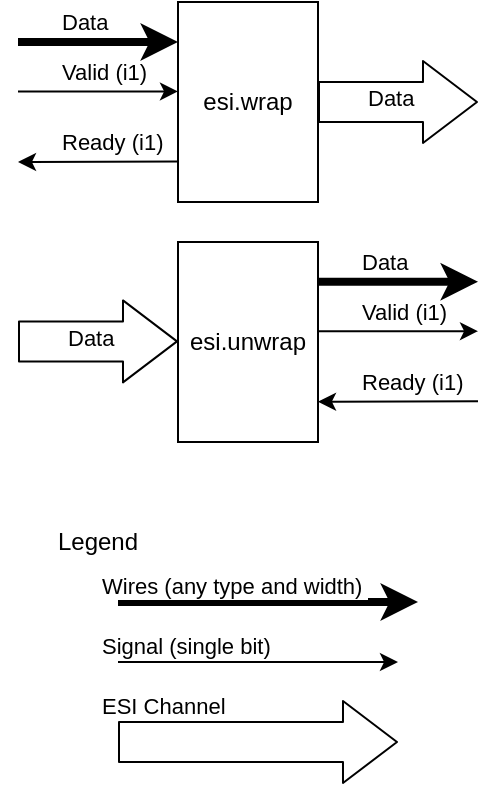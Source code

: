<mxfile version="14.1.8" type="device"><diagram id="IQtz-ZUCTXhNgKeCLi-p" name="Basics"><mxGraphModel dx="1106" dy="1082" grid="1" gridSize="10" guides="1" tooltips="1" connect="1" arrows="1" fold="1" page="1" pageScale="1" pageWidth="850" pageHeight="1100" math="0" shadow="0"><root><mxCell id="0"/><mxCell id="1" parent="0"/><mxCell id="qHZOZdl2SnKAGF8QLr5f-22" value="" style="group" vertex="1" connectable="0" parent="1"><mxGeometry x="610" y="920" width="180" height="110" as="geometry"/></mxCell><mxCell id="qHZOZdl2SnKAGF8QLr5f-15" value="" style="endArrow=classic;html=1;strokeWidth=4;align=center;" edge="1" parent="qHZOZdl2SnKAGF8QLr5f-22"><mxGeometry width="50" height="50" relative="1" as="geometry"><mxPoint x="30" y="40" as="sourcePoint"/><mxPoint x="180" y="40" as="targetPoint"/><Array as="points"/></mxGeometry></mxCell><mxCell id="qHZOZdl2SnKAGF8QLr5f-16" value="Wires (any type and width)&amp;nbsp;" style="edgeLabel;html=1;align=left;verticalAlign=bottom;resizable=0;points=[];labelPosition=right;verticalLabelPosition=top;" vertex="1" connectable="0" parent="qHZOZdl2SnKAGF8QLr5f-15"><mxGeometry x="0.686" y="3" relative="1" as="geometry"><mxPoint x="-136.29" y="3" as="offset"/></mxGeometry></mxCell><mxCell id="qHZOZdl2SnKAGF8QLr5f-17" value="" style="endArrow=classic;html=1;fontStyle=1;" edge="1" parent="qHZOZdl2SnKAGF8QLr5f-22"><mxGeometry width="50" height="50" relative="1" as="geometry"><mxPoint x="30" y="70" as="sourcePoint"/><mxPoint x="170" y="70" as="targetPoint"/><Array as="points"/></mxGeometry></mxCell><mxCell id="qHZOZdl2SnKAGF8QLr5f-18" value="Signal (single bit)" style="edgeLabel;html=1;align=left;verticalAlign=bottom;resizable=0;points=[];horizontal=1;labelPosition=right;verticalLabelPosition=top;" vertex="1" connectable="0" parent="qHZOZdl2SnKAGF8QLr5f-17"><mxGeometry x="0.657" y="1" relative="1" as="geometry"><mxPoint x="-126" y="1" as="offset"/></mxGeometry></mxCell><mxCell id="qHZOZdl2SnKAGF8QLr5f-19" value="Legend" style="text;html=1;strokeColor=none;fillColor=none;align=center;verticalAlign=middle;whiteSpace=wrap;rounded=0;" vertex="1" parent="qHZOZdl2SnKAGF8QLr5f-22"><mxGeometry width="40" height="20" as="geometry"/></mxCell><mxCell id="qHZOZdl2SnKAGF8QLr5f-20" value="" style="shape=flexArrow;endArrow=classic;html=1;strokeWidth=1;width=20;endSize=8.669;" edge="1" parent="qHZOZdl2SnKAGF8QLr5f-22"><mxGeometry width="50" height="50" relative="1" as="geometry"><mxPoint x="30" y="110" as="sourcePoint"/><mxPoint x="170" y="110" as="targetPoint"/><Array as="points"/></mxGeometry></mxCell><mxCell id="qHZOZdl2SnKAGF8QLr5f-21" value="ESI Channel" style="edgeLabel;html=1;align=left;verticalAlign=bottom;resizable=0;points=[];labelPosition=center;verticalLabelPosition=top;" vertex="1" connectable="0" parent="qHZOZdl2SnKAGF8QLr5f-20"><mxGeometry x="-0.424" y="2" relative="1" as="geometry"><mxPoint x="-50.57" y="-8" as="offset"/></mxGeometry></mxCell><mxCell id="qHZOZdl2SnKAGF8QLr5f-23" value="" style="group" vertex="1" connectable="0" parent="1"><mxGeometry x="590" y="660" width="230" height="100" as="geometry"/></mxCell><mxCell id="qHZOZdl2SnKAGF8QLr5f-1" value="esi.wrap" style="rounded=0;whiteSpace=wrap;html=1;" vertex="1" parent="qHZOZdl2SnKAGF8QLr5f-23"><mxGeometry x="80" width="70" height="100" as="geometry"/></mxCell><mxCell id="qHZOZdl2SnKAGF8QLr5f-2" value="" style="endArrow=classic;html=1;fontStyle=1" edge="1" parent="qHZOZdl2SnKAGF8QLr5f-23"><mxGeometry width="50" height="50" relative="1" as="geometry"><mxPoint y="44.71" as="sourcePoint"/><mxPoint x="80" y="44.71" as="targetPoint"/><Array as="points"/></mxGeometry></mxCell><mxCell id="qHZOZdl2SnKAGF8QLr5f-11" value="Valid (i1)" style="edgeLabel;html=1;align=left;verticalAlign=middle;resizable=0;points=[];" vertex="1" connectable="0" parent="qHZOZdl2SnKAGF8QLr5f-2"><mxGeometry x="0.657" y="1" relative="1" as="geometry"><mxPoint x="-46.29" y="-8.71" as="offset"/></mxGeometry></mxCell><mxCell id="qHZOZdl2SnKAGF8QLr5f-3" value="" style="endArrow=classic;html=1;strokeWidth=4;" edge="1" parent="qHZOZdl2SnKAGF8QLr5f-23"><mxGeometry width="50" height="50" relative="1" as="geometry"><mxPoint y="20.0" as="sourcePoint"/><mxPoint x="80" y="20.0" as="targetPoint"/><Array as="points"/></mxGeometry></mxCell><mxCell id="qHZOZdl2SnKAGF8QLr5f-10" value="Data" style="edgeLabel;html=1;align=left;verticalAlign=middle;resizable=0;points=[];" vertex="1" connectable="0" parent="qHZOZdl2SnKAGF8QLr5f-3"><mxGeometry x="0.686" y="3" relative="1" as="geometry"><mxPoint x="-47.43" y="-7" as="offset"/></mxGeometry></mxCell><mxCell id="qHZOZdl2SnKAGF8QLr5f-4" value="" style="endArrow=classic;html=1;" edge="1" parent="qHZOZdl2SnKAGF8QLr5f-23"><mxGeometry width="50" height="50" relative="1" as="geometry"><mxPoint x="80" y="79.71" as="sourcePoint"/><mxPoint y="80" as="targetPoint"/><Array as="points"/></mxGeometry></mxCell><mxCell id="qHZOZdl2SnKAGF8QLr5f-12" value="Ready (i1)" style="edgeLabel;html=1;align=left;verticalAlign=middle;resizable=0;points=[];" vertex="1" connectable="0" parent="qHZOZdl2SnKAGF8QLr5f-4"><mxGeometry x="0.757" y="-1" relative="1" as="geometry"><mxPoint x="10.29" y="-8.96" as="offset"/></mxGeometry></mxCell><mxCell id="qHZOZdl2SnKAGF8QLr5f-8" value="" style="shape=flexArrow;endArrow=classic;html=1;strokeWidth=1;width=20;exitX=1;exitY=0.5;exitDx=0;exitDy=0;endSize=8.669;" edge="1" parent="qHZOZdl2SnKAGF8QLr5f-23" source="qHZOZdl2SnKAGF8QLr5f-1"><mxGeometry width="50" height="50" relative="1" as="geometry"><mxPoint x="160" y="49" as="sourcePoint"/><mxPoint x="230" y="50" as="targetPoint"/><Array as="points"/></mxGeometry></mxCell><mxCell id="qHZOZdl2SnKAGF8QLr5f-13" value="Data" style="edgeLabel;html=1;align=left;verticalAlign=middle;resizable=0;points=[];" vertex="1" connectable="0" parent="qHZOZdl2SnKAGF8QLr5f-8"><mxGeometry x="-0.424" y="2" relative="1" as="geometry"><mxPoint as="offset"/></mxGeometry></mxCell><mxCell id="qHZOZdl2SnKAGF8QLr5f-34" value="" style="group" vertex="1" connectable="0" parent="1"><mxGeometry x="590" y="780" width="230" height="100" as="geometry"/></mxCell><mxCell id="qHZOZdl2SnKAGF8QLr5f-25" value="esi.unwrap" style="rounded=0;whiteSpace=wrap;html=1;" vertex="1" parent="qHZOZdl2SnKAGF8QLr5f-34"><mxGeometry x="80" width="70" height="100" as="geometry"/></mxCell><mxCell id="qHZOZdl2SnKAGF8QLr5f-26" value="" style="endArrow=classic;html=1;fontStyle=1" edge="1" parent="qHZOZdl2SnKAGF8QLr5f-34"><mxGeometry x="150" y="-0.14" width="50" height="50" as="geometry"><mxPoint x="150" y="44.57" as="sourcePoint"/><mxPoint x="230" y="44.57" as="targetPoint"/><Array as="points"/></mxGeometry></mxCell><mxCell id="qHZOZdl2SnKAGF8QLr5f-27" value="Valid (i1)" style="edgeLabel;html=1;align=left;verticalAlign=middle;resizable=0;points=[];" vertex="1" connectable="0" parent="qHZOZdl2SnKAGF8QLr5f-26"><mxGeometry x="0.657" y="1" relative="1" as="geometry"><mxPoint x="-46.29" y="-8.71" as="offset"/></mxGeometry></mxCell><mxCell id="qHZOZdl2SnKAGF8QLr5f-28" value="" style="endArrow=classic;html=1;strokeWidth=4;" edge="1" parent="qHZOZdl2SnKAGF8QLr5f-34"><mxGeometry x="150" y="-0.14" width="50" height="50" as="geometry"><mxPoint x="150" y="19.86" as="sourcePoint"/><mxPoint x="230" y="19.86" as="targetPoint"/><Array as="points"/></mxGeometry></mxCell><mxCell id="qHZOZdl2SnKAGF8QLr5f-29" value="Data" style="edgeLabel;html=1;align=left;verticalAlign=middle;resizable=0;points=[];" vertex="1" connectable="0" parent="qHZOZdl2SnKAGF8QLr5f-28"><mxGeometry x="0.686" y="3" relative="1" as="geometry"><mxPoint x="-47.43" y="-7" as="offset"/></mxGeometry></mxCell><mxCell id="qHZOZdl2SnKAGF8QLr5f-30" value="" style="endArrow=classic;html=1;" edge="1" parent="qHZOZdl2SnKAGF8QLr5f-34"><mxGeometry x="150" y="-0.14" width="50" height="50" as="geometry"><mxPoint x="230" y="79.57" as="sourcePoint"/><mxPoint x="150" y="79.86" as="targetPoint"/><Array as="points"/></mxGeometry></mxCell><mxCell id="qHZOZdl2SnKAGF8QLr5f-31" value="Ready (i1)" style="edgeLabel;html=1;align=left;verticalAlign=middle;resizable=0;points=[];" vertex="1" connectable="0" parent="qHZOZdl2SnKAGF8QLr5f-30"><mxGeometry x="0.757" y="-1" relative="1" as="geometry"><mxPoint x="10.29" y="-8.96" as="offset"/></mxGeometry></mxCell><mxCell id="qHZOZdl2SnKAGF8QLr5f-32" value="" style="shape=flexArrow;endArrow=classic;html=1;strokeWidth=1;width=20;exitX=1;exitY=0.5;exitDx=0;exitDy=0;endSize=8.669;" edge="1" parent="qHZOZdl2SnKAGF8QLr5f-34"><mxGeometry x="-150" y="-0.29" width="50" height="50" as="geometry"><mxPoint y="49.71" as="sourcePoint"/><mxPoint x="80" y="49.71" as="targetPoint"/><Array as="points"/></mxGeometry></mxCell><mxCell id="qHZOZdl2SnKAGF8QLr5f-33" value="Data" style="edgeLabel;html=1;align=left;verticalAlign=middle;resizable=0;points=[];" vertex="1" connectable="0" parent="qHZOZdl2SnKAGF8QLr5f-32"><mxGeometry x="-0.424" y="2" relative="1" as="geometry"><mxPoint as="offset"/></mxGeometry></mxCell></root></mxGraphModel></diagram></mxfile>